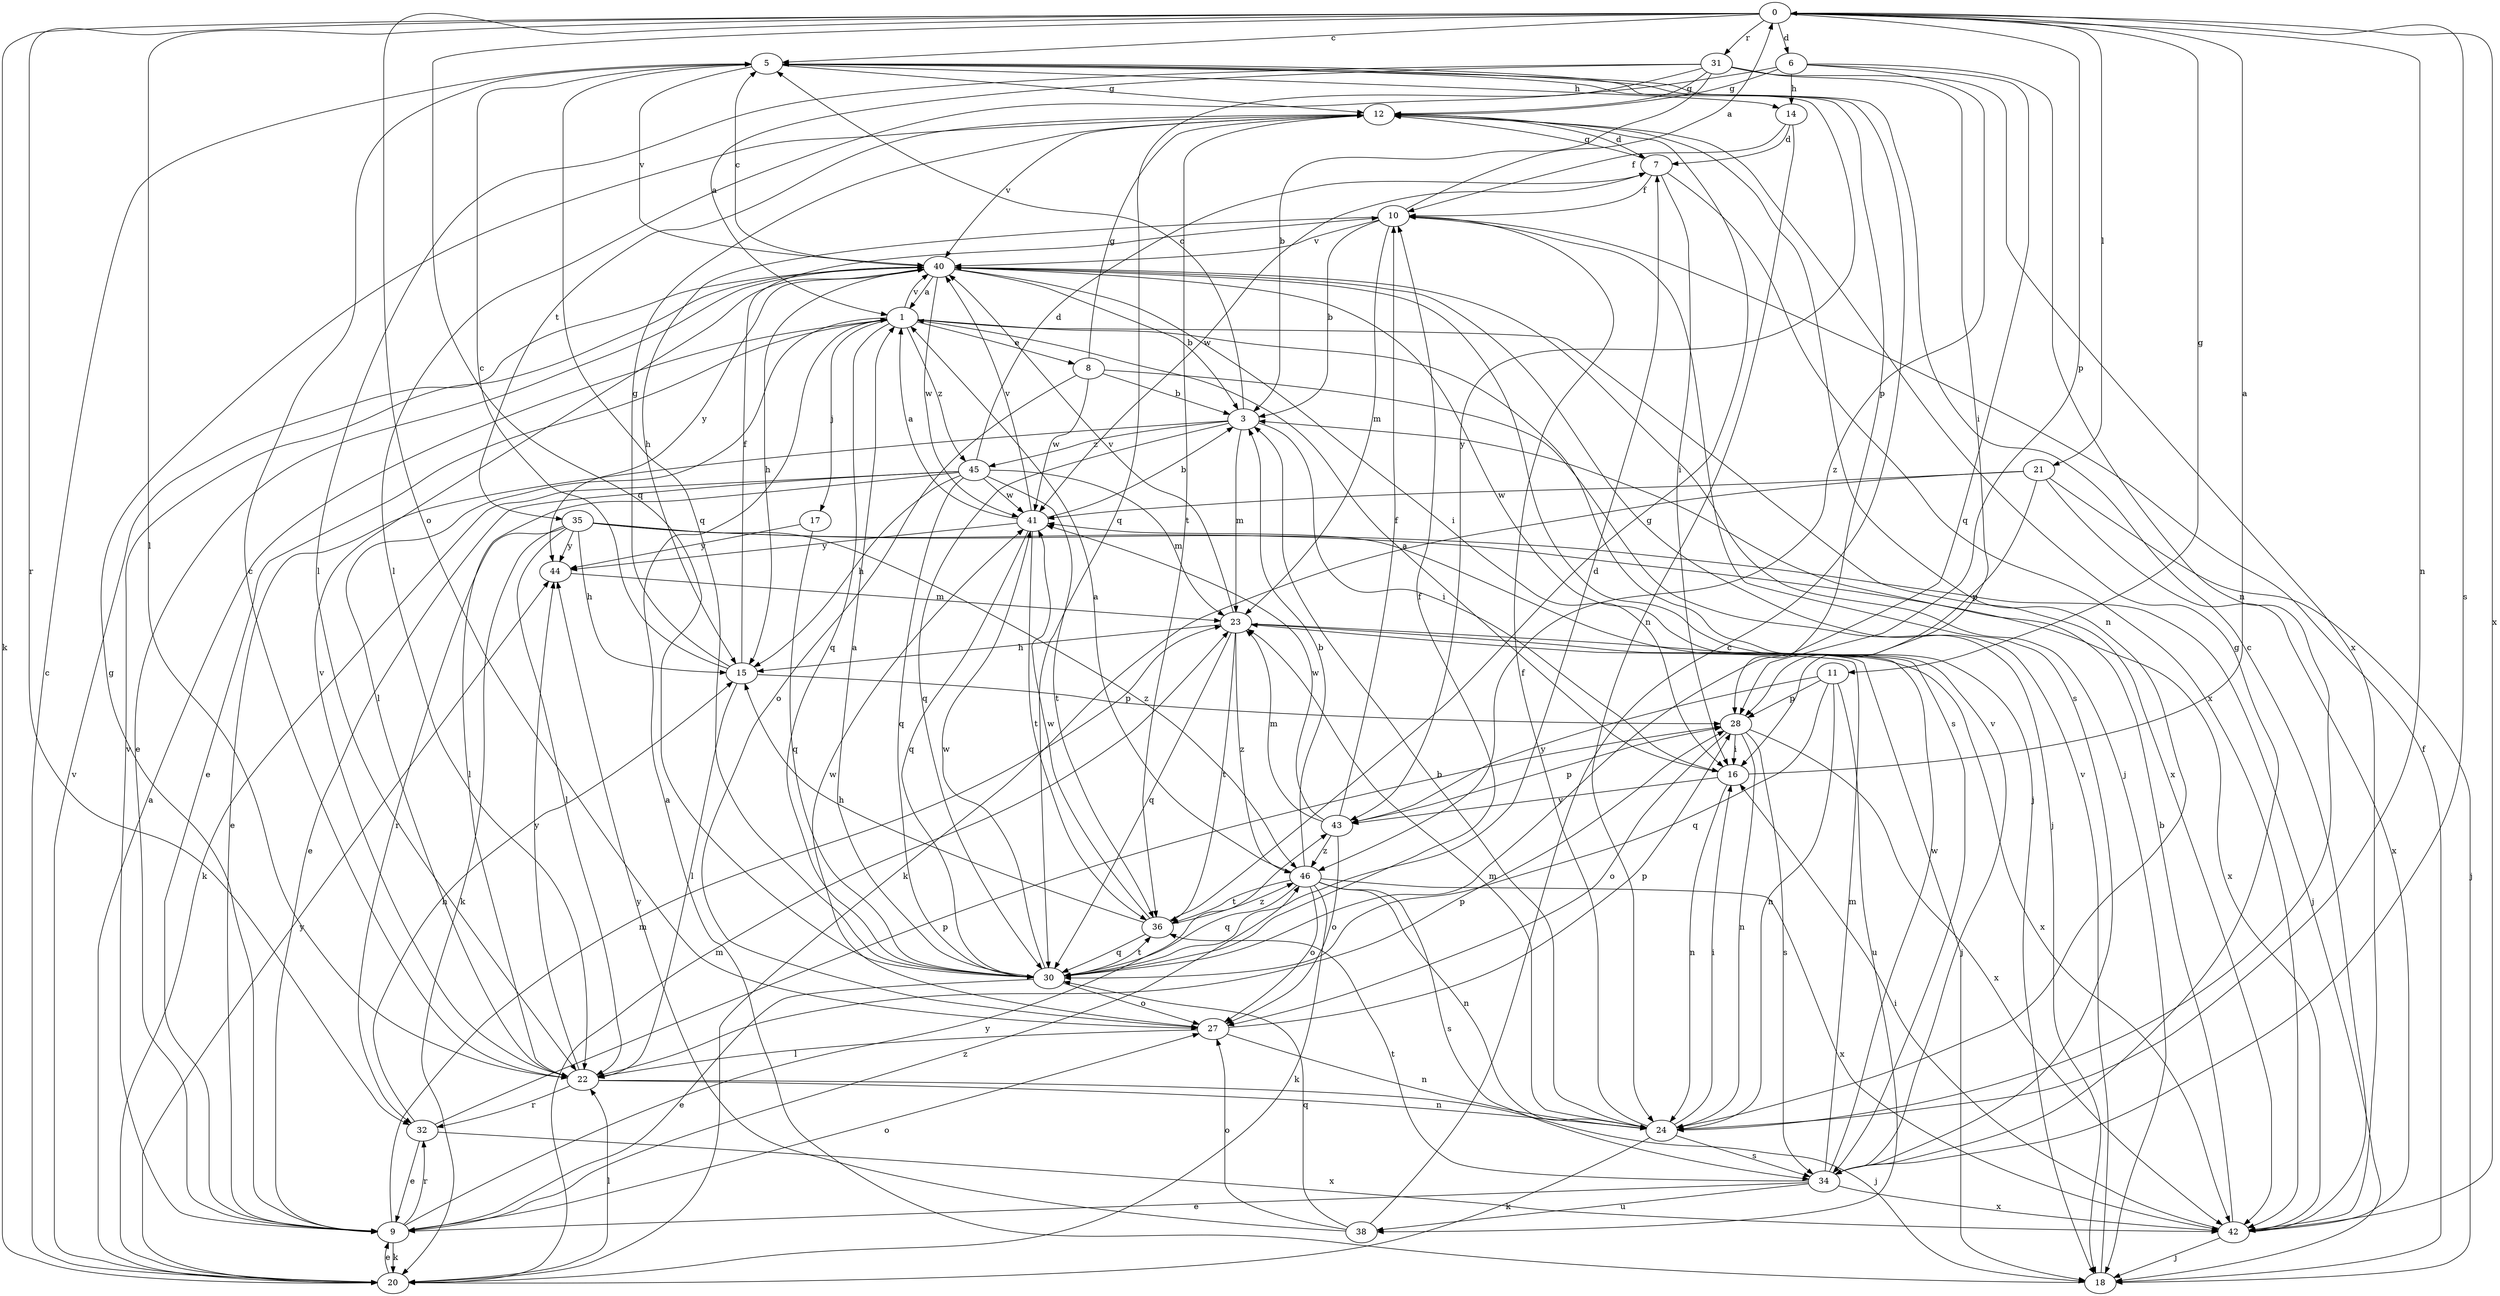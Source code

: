 strict digraph  {
0;
1;
3;
5;
6;
7;
8;
9;
10;
11;
12;
14;
15;
16;
17;
18;
20;
21;
22;
23;
24;
27;
28;
30;
31;
32;
34;
35;
36;
38;
40;
41;
42;
43;
44;
45;
46;
0 -> 5  [label=c];
0 -> 6  [label=d];
0 -> 11  [label=g];
0 -> 20  [label=k];
0 -> 21  [label=l];
0 -> 22  [label=l];
0 -> 24  [label=n];
0 -> 27  [label=o];
0 -> 28  [label=p];
0 -> 30  [label=q];
0 -> 31  [label=r];
0 -> 32  [label=r];
0 -> 34  [label=s];
0 -> 42  [label=x];
1 -> 8  [label=e];
1 -> 9  [label=e];
1 -> 17  [label=j];
1 -> 18  [label=j];
1 -> 22  [label=l];
1 -> 30  [label=q];
1 -> 40  [label=v];
1 -> 42  [label=x];
1 -> 45  [label=z];
3 -> 5  [label=c];
3 -> 9  [label=e];
3 -> 16  [label=i];
3 -> 23  [label=m];
3 -> 30  [label=q];
3 -> 45  [label=z];
5 -> 12  [label=g];
5 -> 14  [label=h];
5 -> 28  [label=p];
5 -> 30  [label=q];
5 -> 40  [label=v];
5 -> 43  [label=y];
6 -> 12  [label=g];
6 -> 14  [label=h];
6 -> 22  [label=l];
6 -> 24  [label=n];
6 -> 30  [label=q];
6 -> 46  [label=z];
7 -> 10  [label=f];
7 -> 12  [label=g];
7 -> 16  [label=i];
7 -> 41  [label=w];
7 -> 42  [label=x];
8 -> 3  [label=b];
8 -> 12  [label=g];
8 -> 18  [label=j];
8 -> 27  [label=o];
8 -> 41  [label=w];
9 -> 12  [label=g];
9 -> 20  [label=k];
9 -> 23  [label=m];
9 -> 27  [label=o];
9 -> 32  [label=r];
9 -> 40  [label=v];
9 -> 43  [label=y];
9 -> 46  [label=z];
10 -> 0  [label=a];
10 -> 3  [label=b];
10 -> 15  [label=h];
10 -> 23  [label=m];
10 -> 34  [label=s];
10 -> 40  [label=v];
11 -> 24  [label=n];
11 -> 28  [label=p];
11 -> 30  [label=q];
11 -> 38  [label=u];
11 -> 43  [label=y];
12 -> 7  [label=d];
12 -> 24  [label=n];
12 -> 35  [label=t];
12 -> 36  [label=t];
12 -> 40  [label=v];
14 -> 7  [label=d];
14 -> 10  [label=f];
14 -> 24  [label=n];
15 -> 5  [label=c];
15 -> 10  [label=f];
15 -> 12  [label=g];
15 -> 22  [label=l];
15 -> 28  [label=p];
16 -> 0  [label=a];
16 -> 1  [label=a];
16 -> 24  [label=n];
16 -> 43  [label=y];
17 -> 30  [label=q];
17 -> 44  [label=y];
18 -> 1  [label=a];
18 -> 10  [label=f];
18 -> 40  [label=v];
20 -> 1  [label=a];
20 -> 5  [label=c];
20 -> 9  [label=e];
20 -> 22  [label=l];
20 -> 23  [label=m];
20 -> 40  [label=v];
20 -> 44  [label=y];
21 -> 18  [label=j];
21 -> 20  [label=k];
21 -> 28  [label=p];
21 -> 41  [label=w];
21 -> 42  [label=x];
22 -> 5  [label=c];
22 -> 18  [label=j];
22 -> 24  [label=n];
22 -> 28  [label=p];
22 -> 32  [label=r];
22 -> 40  [label=v];
22 -> 44  [label=y];
23 -> 15  [label=h];
23 -> 18  [label=j];
23 -> 30  [label=q];
23 -> 36  [label=t];
23 -> 40  [label=v];
23 -> 42  [label=x];
23 -> 46  [label=z];
24 -> 3  [label=b];
24 -> 10  [label=f];
24 -> 16  [label=i];
24 -> 20  [label=k];
24 -> 23  [label=m];
24 -> 34  [label=s];
27 -> 22  [label=l];
27 -> 24  [label=n];
27 -> 28  [label=p];
27 -> 41  [label=w];
28 -> 16  [label=i];
28 -> 24  [label=n];
28 -> 27  [label=o];
28 -> 34  [label=s];
28 -> 42  [label=x];
30 -> 1  [label=a];
30 -> 7  [label=d];
30 -> 9  [label=e];
30 -> 10  [label=f];
30 -> 27  [label=o];
30 -> 36  [label=t];
30 -> 41  [label=w];
31 -> 1  [label=a];
31 -> 3  [label=b];
31 -> 12  [label=g];
31 -> 16  [label=i];
31 -> 22  [label=l];
31 -> 30  [label=q];
31 -> 42  [label=x];
32 -> 9  [label=e];
32 -> 15  [label=h];
32 -> 28  [label=p];
32 -> 42  [label=x];
34 -> 9  [label=e];
34 -> 12  [label=g];
34 -> 23  [label=m];
34 -> 36  [label=t];
34 -> 38  [label=u];
34 -> 40  [label=v];
34 -> 41  [label=w];
34 -> 42  [label=x];
35 -> 15  [label=h];
35 -> 18  [label=j];
35 -> 20  [label=k];
35 -> 22  [label=l];
35 -> 32  [label=r];
35 -> 42  [label=x];
35 -> 44  [label=y];
35 -> 46  [label=z];
36 -> 12  [label=g];
36 -> 15  [label=h];
36 -> 30  [label=q];
36 -> 41  [label=w];
36 -> 46  [label=z];
38 -> 5  [label=c];
38 -> 27  [label=o];
38 -> 30  [label=q];
38 -> 44  [label=y];
40 -> 1  [label=a];
40 -> 3  [label=b];
40 -> 5  [label=c];
40 -> 9  [label=e];
40 -> 15  [label=h];
40 -> 16  [label=i];
40 -> 18  [label=j];
40 -> 34  [label=s];
40 -> 41  [label=w];
40 -> 44  [label=y];
41 -> 1  [label=a];
41 -> 3  [label=b];
41 -> 30  [label=q];
41 -> 36  [label=t];
41 -> 40  [label=v];
41 -> 44  [label=y];
42 -> 3  [label=b];
42 -> 5  [label=c];
42 -> 16  [label=i];
42 -> 18  [label=j];
43 -> 10  [label=f];
43 -> 23  [label=m];
43 -> 27  [label=o];
43 -> 28  [label=p];
43 -> 41  [label=w];
43 -> 46  [label=z];
44 -> 23  [label=m];
45 -> 7  [label=d];
45 -> 9  [label=e];
45 -> 15  [label=h];
45 -> 20  [label=k];
45 -> 22  [label=l];
45 -> 23  [label=m];
45 -> 30  [label=q];
45 -> 36  [label=t];
45 -> 41  [label=w];
46 -> 1  [label=a];
46 -> 3  [label=b];
46 -> 20  [label=k];
46 -> 24  [label=n];
46 -> 27  [label=o];
46 -> 30  [label=q];
46 -> 34  [label=s];
46 -> 36  [label=t];
46 -> 42  [label=x];
}
